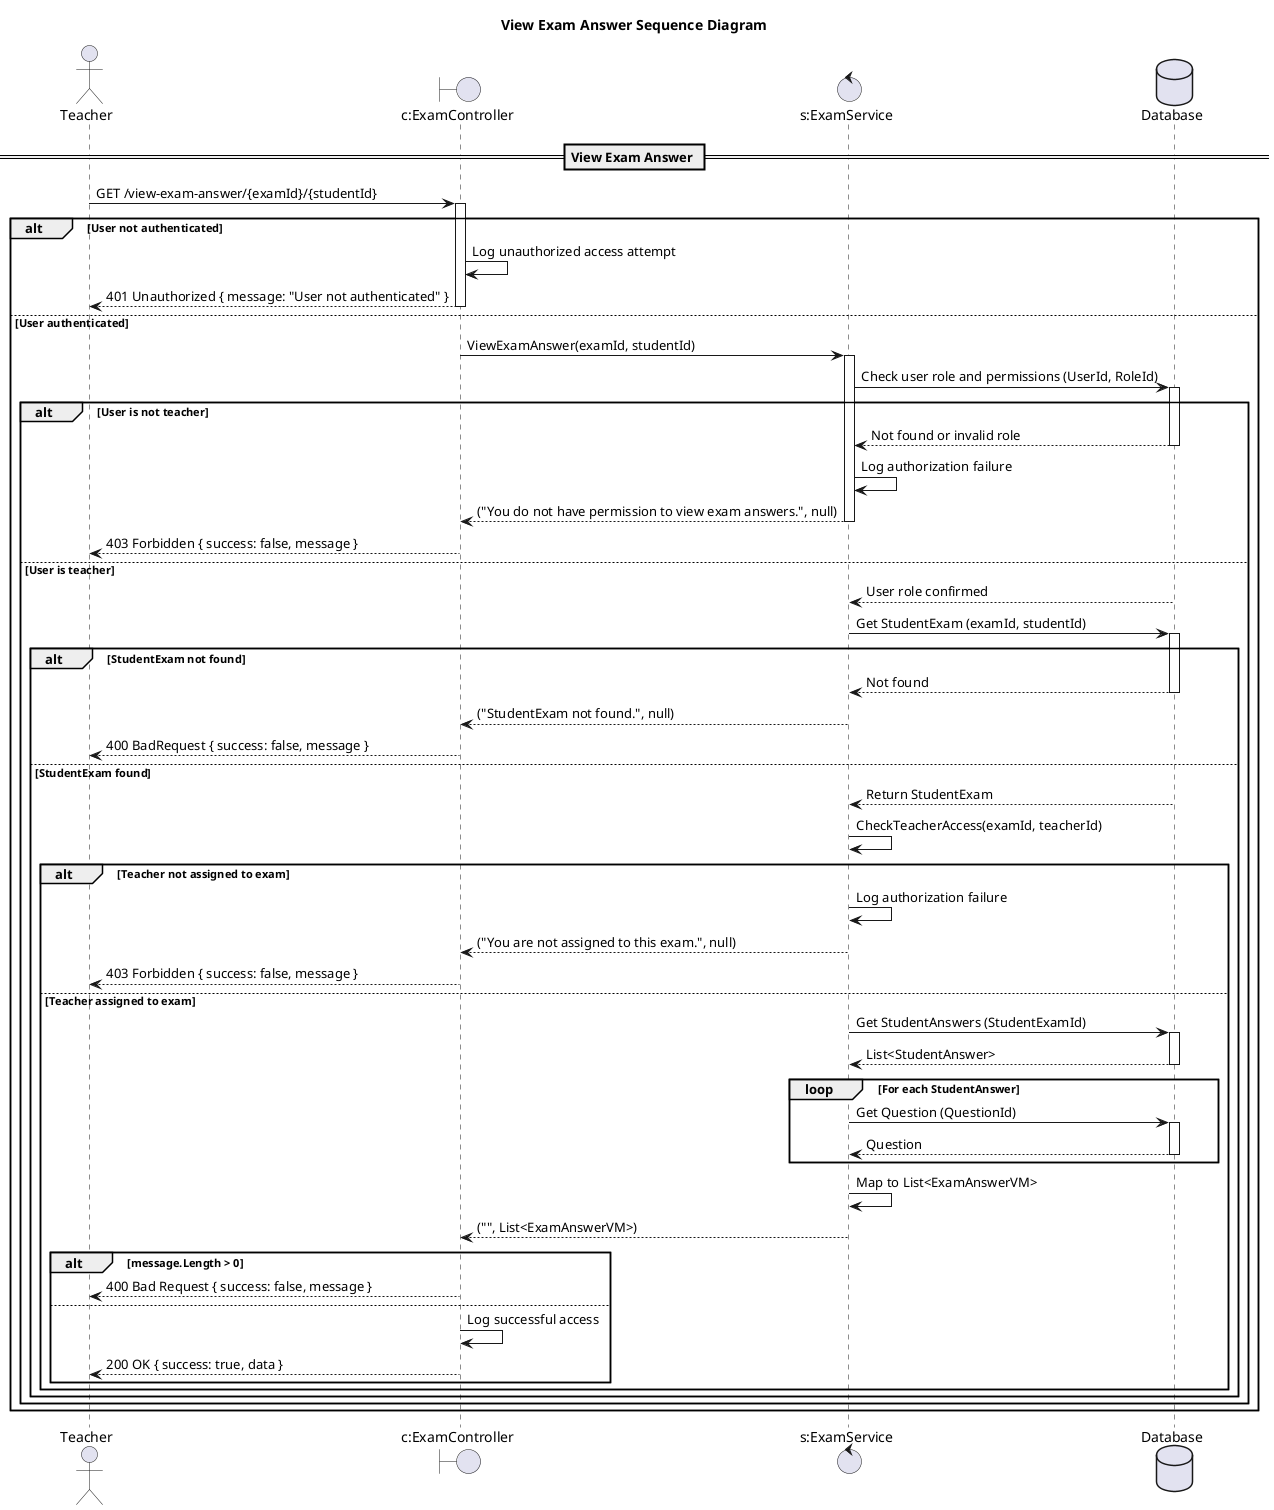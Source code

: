 @startuml

title View Exam Answer Sequence Diagram

actor "Teacher" as Client
boundary "c:ExamController" as Controller
control "s:ExamService" as Service
database "Database" as DB

== View Exam Answer ==

Client -> Controller: GET /view-exam-answer/{examId}/{studentId}
activate Controller

alt User not authenticated
    Controller -> Controller: Log unauthorized access attempt
    Controller --> Client: 401 Unauthorized { message: "User not authenticated" }
    deactivate Controller
else User authenticated
    Controller -> Service: ViewExamAnswer(examId, studentId)
    activate Service

    Service -> DB: Check user role and permissions (UserId, RoleId)
    activate DB
    alt User is not teacher
        DB --> Service: Not found or invalid role
        deactivate DB
        Service -> Service: Log authorization failure
        Service --> Controller: ("You do not have permission to view exam answers.", null)
        deactivate Service
        Controller --> Client: 403 Forbidden { success: false, message }
        deactivate Controller
    else User is teacher
        DB --> Service: User role confirmed
        deactivate DB

        Service -> DB: Get StudentExam (examId, studentId)
        activate DB
        alt StudentExam not found
            DB --> Service: Not found
            deactivate DB
            Service --> Controller: ("StudentExam not found.", null)
            deactivate Service
            Controller --> Client: 400 BadRequest { success: false, message }
            deactivate Controller
        else StudentExam found
            DB --> Service: Return StudentExam
            deactivate DB
            
            Service -> Service: CheckTeacherAccess(examId, teacherId)
            alt Teacher not assigned to exam
                Service -> Service: Log authorization failure
                Service --> Controller: ("You are not assigned to this exam.", null)
                deactivate Service
                Controller --> Client: 403 Forbidden { success: false, message }
                deactivate Controller
            else Teacher assigned to exam
                Service -> DB: Get StudentAnswers (StudentExamId)
                activate DB
                DB --> Service: List<StudentAnswer>
                deactivate DB
                
                loop For each StudentAnswer
                    Service -> DB: Get Question (QuestionId)
                    activate DB
                    DB --> Service: Question
                    deactivate DB
                end loop
                
                Service -> Service: Map to List<ExamAnswerVM>
                Service --> Controller: ("", List<ExamAnswerVM>)
                deactivate Service
                
                alt message.Length > 0
                    Controller --> Client: 400 Bad Request { success: false, message }
                else
                    Controller -> Controller: Log successful access
                    Controller --> Client: 200 OK { success: true, data }
                end
            end
        end
    end
end

deactivate Controller

@enduml 